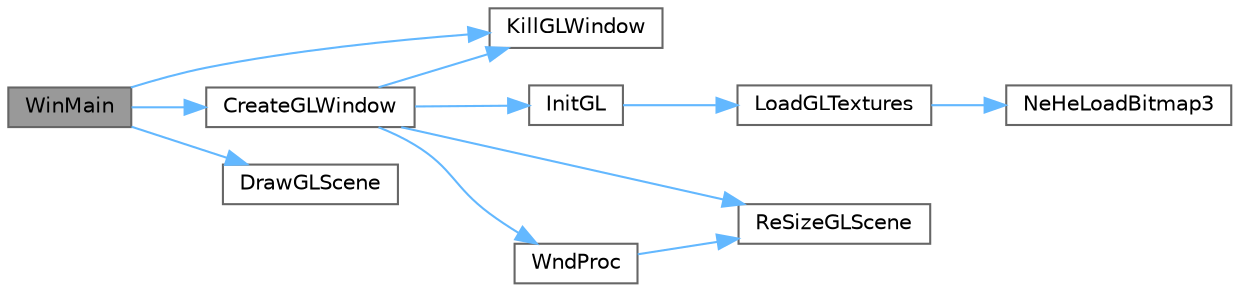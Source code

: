 digraph "WinMain"
{
 // LATEX_PDF_SIZE
  bgcolor="transparent";
  edge [fontname=Helvetica,fontsize=10,labelfontname=Helvetica,labelfontsize=10];
  node [fontname=Helvetica,fontsize=10,shape=box,height=0.2,width=0.4];
  rankdir="LR";
  Node1 [label="WinMain",height=0.2,width=0.4,color="gray40", fillcolor="grey60", style="filled", fontcolor="black",tooltip="Creation of our application on Windows System (not console application) *."];
  Node1 -> Node2 [color="steelblue1",style="solid"];
  Node2 [label="CreateGLWindow",height=0.2,width=0.4,color="grey40", fillcolor="white", style="filled",URL="$_lesson07_8c.html#ae5f043c9df9b9e5e0e26d567feeeb1bc",tooltip="Creation of our OpenGL Window."];
  Node2 -> Node3 [color="steelblue1",style="solid"];
  Node3 [label="InitGL",height=0.2,width=0.4,color="grey40", fillcolor="white", style="filled",URL="$_lesson07_8c.html#aa4c387d3f1ebce6d57684b6a10c9b0ae",tooltip="Fonction InitGL : Fin de l'initialisation de la fenêtre Windows gérant OpenGL."];
  Node3 -> Node4 [color="steelblue1",style="solid"];
  Node4 [label="LoadGLTextures",height=0.2,width=0.4,color="grey40", fillcolor="white", style="filled",URL="$_lesson07_8c.html#a8dd15539ba90ae3670aa0a9f889d2236",tooltip=" "];
  Node4 -> Node5 [color="steelblue1",style="solid"];
  Node5 [label="NeHeLoadBitmap3",height=0.2,width=0.4,color="grey40", fillcolor="white", style="filled",URL="$_lesson07_8c.html#ae1c091a456680cc628759567198fe7ec",tooltip="Fonction NeHeLoadBitmap3 : charge un fichier BMP en mémoire pour generer un tableau de trois textures..."];
  Node2 -> Node6 [color="steelblue1",style="solid"];
  Node6 [label="KillGLWindow",height=0.2,width=0.4,color="grey40", fillcolor="white", style="filled",URL="$_lesson07_8c.html#af33a2273205c1491be5916d3091658e0",tooltip="Fonction KillGLWindow : Destruction de toutes les ressources du programme."];
  Node2 -> Node7 [color="steelblue1",style="solid"];
  Node7 [label="ReSizeGLScene",height=0.2,width=0.4,color="grey40", fillcolor="white", style="filled",URL="$_lesson07_8c.html#a87bb84d489df61ed7b0c002584fd984f",tooltip="Fonction ReSizeGLScene : redimensionnement de la fenêtre Windows gérant OpenGL."];
  Node2 -> Node8 [color="steelblue1",style="solid"];
  Node8 [label="WndProc",height=0.2,width=0.4,color="grey40", fillcolor="white", style="filled",URL="$_lesson07_8c.html#ae749e989b362e19783c7af4a2bf46c95",tooltip="Fonction CALLBACK de traitement des messages Windows."];
  Node8 -> Node7 [color="steelblue1",style="solid"];
  Node1 -> Node9 [color="steelblue1",style="solid"];
  Node9 [label="DrawGLScene",height=0.2,width=0.4,color="grey40", fillcolor="white", style="filled",URL="$_lesson07_8c.html#a52061247bdaeb770e3a1d59eefaad972",tooltip="Fonction DrawGLScene : Dessin sous OpenGL dans la fenêtre Windows."];
  Node1 -> Node6 [color="steelblue1",style="solid"];
}
